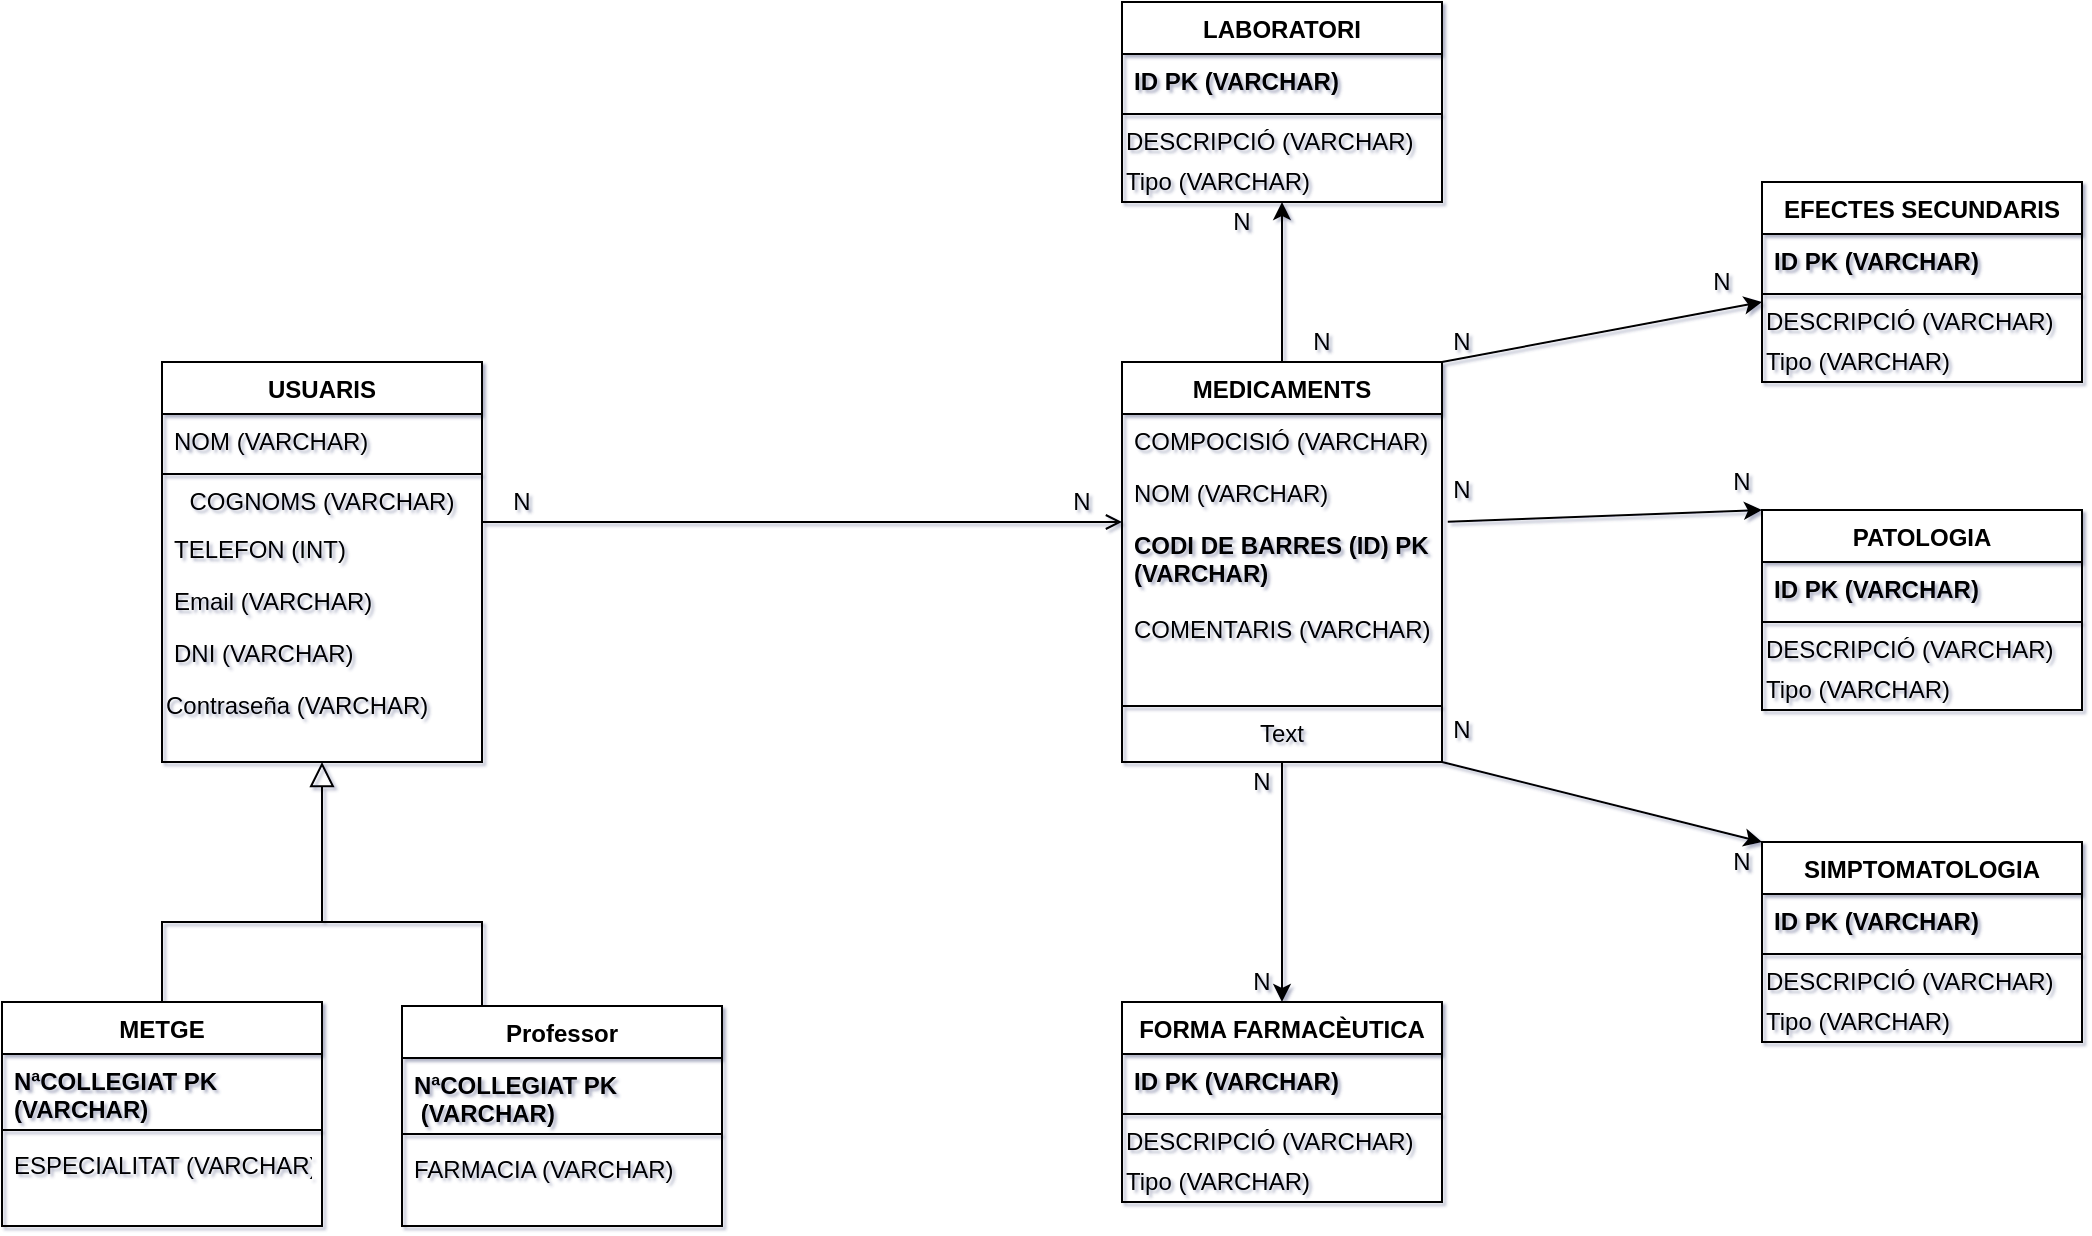 <mxfile version="13.10.5" type="google"><diagram id="C5RBs43oDa-KdzZeNtuy" name="Page-1"><mxGraphModel dx="528" dy="1444" grid="1" gridSize="5" guides="1" tooltips="1" connect="1" arrows="1" fold="1" page="1" pageScale="1" pageWidth="827" pageHeight="1169" background="#FFFFFF" math="0" shadow="1"><root><mxCell id="WIyWlLk6GJQsqaUBKTNV-0"/><mxCell id="WIyWlLk6GJQsqaUBKTNV-1" parent="WIyWlLk6GJQsqaUBKTNV-0"/><mxCell id="zkfFHV4jXpPFQw0GAbJ--0" value="USUARIS" style="swimlane;fontStyle=1;align=center;verticalAlign=top;childLayout=stackLayout;horizontal=1;startSize=26;horizontalStack=0;resizeParent=1;resizeLast=0;collapsible=1;marginBottom=0;rounded=0;shadow=0;strokeWidth=1;" parent="WIyWlLk6GJQsqaUBKTNV-1" vertex="1"><mxGeometry x="200" y="40" width="160" height="200" as="geometry"><mxRectangle x="220" y="120" width="160" height="26" as="alternateBounds"/></mxGeometry></mxCell><mxCell id="zkfFHV4jXpPFQw0GAbJ--1" value="NOM (VARCHAR)" style="text;align=left;verticalAlign=top;spacingLeft=4;spacingRight=4;overflow=hidden;rotatable=0;points=[[0,0.5],[1,0.5]];portConstraint=eastwest;" parent="zkfFHV4jXpPFQw0GAbJ--0" vertex="1"><mxGeometry y="26" width="160" height="26" as="geometry"/></mxCell><mxCell id="zkfFHV4jXpPFQw0GAbJ--4" value="" style="line;html=1;strokeWidth=1;align=left;verticalAlign=middle;spacingTop=-1;spacingLeft=3;spacingRight=3;rotatable=0;labelPosition=right;points=[];portConstraint=eastwest;" parent="zkfFHV4jXpPFQw0GAbJ--0" vertex="1"><mxGeometry y="52" width="160" height="8" as="geometry"/></mxCell><mxCell id="QDbhDl1v0m3FQTJpYOVK-0" value="&lt;span style=&quot;text-align: left&quot;&gt;COGNOMS&amp;nbsp;&lt;/span&gt;&lt;span style=&quot;text-align: left&quot;&gt;(VARCHAR)&lt;/span&gt;" style="text;html=1;strokeColor=none;fillColor=none;align=center;verticalAlign=middle;whiteSpace=wrap;rounded=0;" vertex="1" parent="zkfFHV4jXpPFQw0GAbJ--0"><mxGeometry y="60" width="160" height="20" as="geometry"/></mxCell><mxCell id="zkfFHV4jXpPFQw0GAbJ--2" value="TELEFON (INT)" style="text;align=left;verticalAlign=top;spacingLeft=4;spacingRight=4;overflow=hidden;rotatable=0;points=[[0,0.5],[1,0.5]];portConstraint=eastwest;rounded=0;shadow=0;html=0;" parent="zkfFHV4jXpPFQw0GAbJ--0" vertex="1"><mxGeometry y="80" width="160" height="26" as="geometry"/></mxCell><mxCell id="zkfFHV4jXpPFQw0GAbJ--3" value="Email (VARCHAR)&#10; " style="text;align=left;verticalAlign=top;spacingLeft=4;spacingRight=4;overflow=hidden;rotatable=0;points=[[0,0.5],[1,0.5]];portConstraint=eastwest;rounded=0;shadow=0;html=0;" parent="zkfFHV4jXpPFQw0GAbJ--0" vertex="1"><mxGeometry y="106" width="160" height="26" as="geometry"/></mxCell><mxCell id="zkfFHV4jXpPFQw0GAbJ--5" value="DNI (VARCHAR)" style="text;align=left;verticalAlign=top;spacingLeft=4;spacingRight=4;overflow=hidden;rotatable=0;points=[[0,0.5],[1,0.5]];portConstraint=eastwest;" parent="zkfFHV4jXpPFQw0GAbJ--0" vertex="1"><mxGeometry y="132" width="160" height="30" as="geometry"/></mxCell><mxCell id="huAuN8uMMfKfe6EghYKI-7" value="Contraseña&amp;nbsp;&lt;span&gt;(VARCHAR)&lt;/span&gt;" style="text;html=1;strokeColor=none;fillColor=none;align=left;verticalAlign=middle;whiteSpace=wrap;rounded=0;" parent="zkfFHV4jXpPFQw0GAbJ--0" vertex="1"><mxGeometry y="162" width="160" height="20" as="geometry"/></mxCell><mxCell id="zkfFHV4jXpPFQw0GAbJ--6" value="METGE" style="swimlane;fontStyle=1;align=center;verticalAlign=top;childLayout=stackLayout;horizontal=1;startSize=26;horizontalStack=0;resizeParent=1;resizeLast=0;collapsible=1;marginBottom=0;rounded=0;shadow=0;strokeWidth=1;" parent="WIyWlLk6GJQsqaUBKTNV-1" vertex="1"><mxGeometry x="120" y="360" width="160" height="112" as="geometry"><mxRectangle x="130" y="380" width="160" height="26" as="alternateBounds"/></mxGeometry></mxCell><mxCell id="zkfFHV4jXpPFQw0GAbJ--8" value="NªCOLLEGIAT PK&#10;(VARCHAR)" style="text;align=left;verticalAlign=top;spacingLeft=4;spacingRight=4;overflow=hidden;rotatable=0;points=[[0,0.5],[1,0.5]];portConstraint=eastwest;rounded=0;shadow=0;html=0;fontStyle=1" parent="zkfFHV4jXpPFQw0GAbJ--6" vertex="1"><mxGeometry y="26" width="160" height="34" as="geometry"/></mxCell><mxCell id="zkfFHV4jXpPFQw0GAbJ--9" value="" style="line;html=1;strokeWidth=1;align=left;verticalAlign=middle;spacingTop=-1;spacingLeft=3;spacingRight=3;rotatable=0;labelPosition=right;points=[];portConstraint=eastwest;" parent="zkfFHV4jXpPFQw0GAbJ--6" vertex="1"><mxGeometry y="60" width="160" height="8" as="geometry"/></mxCell><mxCell id="zkfFHV4jXpPFQw0GAbJ--7" value="ESPECIALITAT (VARCHAR)" style="text;align=left;verticalAlign=top;spacingLeft=4;spacingRight=4;overflow=hidden;rotatable=0;points=[[0,0.5],[1,0.5]];portConstraint=eastwest;" parent="zkfFHV4jXpPFQw0GAbJ--6" vertex="1"><mxGeometry y="68" width="160" height="26" as="geometry"/></mxCell><mxCell id="zkfFHV4jXpPFQw0GAbJ--12" value="" style="endArrow=none;endSize=10;endFill=0;shadow=0;strokeWidth=1;rounded=0;edgeStyle=elbowEdgeStyle;elbow=vertical;" parent="WIyWlLk6GJQsqaUBKTNV-1" source="zkfFHV4jXpPFQw0GAbJ--6" edge="1"><mxGeometry width="160" relative="1" as="geometry"><mxPoint x="200" y="203" as="sourcePoint"/><mxPoint x="280" y="320" as="targetPoint"/><Array as="points"><mxPoint x="200" y="320"/></Array></mxGeometry></mxCell><mxCell id="zkfFHV4jXpPFQw0GAbJ--13" value="Professor" style="swimlane;fontStyle=1;align=center;verticalAlign=top;childLayout=stackLayout;horizontal=1;startSize=26;horizontalStack=0;resizeParent=1;resizeLast=0;collapsible=1;marginBottom=0;rounded=0;shadow=0;strokeWidth=1;" parent="WIyWlLk6GJQsqaUBKTNV-1" vertex="1"><mxGeometry x="320" y="362" width="160" height="110" as="geometry"><mxRectangle x="340" y="380" width="170" height="26" as="alternateBounds"/></mxGeometry></mxCell><mxCell id="huAuN8uMMfKfe6EghYKI-12" value="NªCOLLEGIAT PK&#10; (VARCHAR)" style="text;align=left;verticalAlign=top;spacingLeft=4;spacingRight=4;overflow=hidden;rotatable=0;points=[[0,0.5],[1,0.5]];portConstraint=eastwest;rounded=0;shadow=0;html=0;fontStyle=1" parent="zkfFHV4jXpPFQw0GAbJ--13" vertex="1"><mxGeometry y="26" width="160" height="34" as="geometry"/></mxCell><mxCell id="zkfFHV4jXpPFQw0GAbJ--15" value="" style="line;html=1;strokeWidth=1;align=left;verticalAlign=middle;spacingTop=-1;spacingLeft=3;spacingRight=3;rotatable=0;labelPosition=right;points=[];portConstraint=eastwest;" parent="zkfFHV4jXpPFQw0GAbJ--13" vertex="1"><mxGeometry y="60" width="160" height="8" as="geometry"/></mxCell><mxCell id="zkfFHV4jXpPFQw0GAbJ--14" value="FARMACIA (VARCHAR)" style="text;align=left;verticalAlign=top;spacingLeft=4;spacingRight=4;overflow=hidden;rotatable=0;points=[[0,0.5],[1,0.5]];portConstraint=eastwest;" parent="zkfFHV4jXpPFQw0GAbJ--13" vertex="1"><mxGeometry y="68" width="160" height="26" as="geometry"/></mxCell><mxCell id="zkfFHV4jXpPFQw0GAbJ--16" value="" style="endArrow=block;endSize=10;endFill=0;shadow=0;strokeWidth=1;rounded=0;edgeStyle=elbowEdgeStyle;elbow=vertical;entryX=0.5;entryY=1;entryDx=0;entryDy=0;" parent="WIyWlLk6GJQsqaUBKTNV-1" source="zkfFHV4jXpPFQw0GAbJ--13" target="zkfFHV4jXpPFQw0GAbJ--0" edge="1"><mxGeometry width="160" relative="1" as="geometry"><mxPoint x="210" y="373" as="sourcePoint"/><mxPoint x="310" y="271" as="targetPoint"/><Array as="points"><mxPoint x="360" y="320"/><mxPoint x="360" y="330"/><mxPoint x="400" y="320"/><mxPoint x="280" y="320"/><mxPoint x="400" y="300"/></Array></mxGeometry></mxCell><mxCell id="zkfFHV4jXpPFQw0GAbJ--17" value="MEDICAMENTS" style="swimlane;fontStyle=1;align=center;verticalAlign=top;childLayout=stackLayout;horizontal=1;startSize=26;horizontalStack=0;resizeParent=1;resizeLast=0;collapsible=1;marginBottom=0;rounded=0;shadow=0;strokeWidth=1;" parent="WIyWlLk6GJQsqaUBKTNV-1" vertex="1"><mxGeometry x="680" y="40" width="160" height="200" as="geometry"><mxRectangle x="550" y="140" width="160" height="26" as="alternateBounds"/></mxGeometry></mxCell><mxCell id="zkfFHV4jXpPFQw0GAbJ--18" value="COMPOCISIÓ (VARCHAR)" style="text;align=left;verticalAlign=top;spacingLeft=4;spacingRight=4;overflow=hidden;rotatable=0;points=[[0,0.5],[1,0.5]];portConstraint=eastwest;" parent="zkfFHV4jXpPFQw0GAbJ--17" vertex="1"><mxGeometry y="26" width="160" height="26" as="geometry"/></mxCell><mxCell id="zkfFHV4jXpPFQw0GAbJ--19" value="NOM (VARCHAR)" style="text;align=left;verticalAlign=top;spacingLeft=4;spacingRight=4;overflow=hidden;rotatable=0;points=[[0,0.5],[1,0.5]];portConstraint=eastwest;rounded=0;shadow=0;html=0;" parent="zkfFHV4jXpPFQw0GAbJ--17" vertex="1"><mxGeometry y="52" width="160" height="26" as="geometry"/></mxCell><mxCell id="zkfFHV4jXpPFQw0GAbJ--20" value="CODI DE BARRES (ID) PK&#10;(VARCHAR)" style="text;align=left;verticalAlign=top;spacingLeft=4;spacingRight=4;overflow=hidden;rotatable=0;points=[[0,0.5],[1,0.5]];portConstraint=eastwest;rounded=0;shadow=0;html=0;fontStyle=1" parent="zkfFHV4jXpPFQw0GAbJ--17" vertex="1"><mxGeometry y="78" width="160" height="42" as="geometry"/></mxCell><mxCell id="zkfFHV4jXpPFQw0GAbJ--22" value="COMENTARIS (VARCHAR)" style="text;align=left;verticalAlign=top;spacingLeft=4;spacingRight=4;overflow=hidden;rotatable=0;points=[[0,0.5],[1,0.5]];portConstraint=eastwest;rounded=0;shadow=0;html=0;" parent="zkfFHV4jXpPFQw0GAbJ--17" vertex="1"><mxGeometry y="120" width="160" height="26" as="geometry"/></mxCell><mxCell id="zkfFHV4jXpPFQw0GAbJ--25" value="  " style="text;align=left;verticalAlign=top;spacingLeft=4;spacingRight=4;overflow=hidden;rotatable=0;points=[[0,0.5],[1,0.5]];portConstraint=eastwest;" parent="zkfFHV4jXpPFQw0GAbJ--17" vertex="1"><mxGeometry y="146" width="160" height="22" as="geometry"/></mxCell><mxCell id="zkfFHV4jXpPFQw0GAbJ--23" value="" style="line;html=1;strokeWidth=1;align=left;verticalAlign=middle;spacingTop=-1;spacingLeft=3;spacingRight=3;rotatable=0;labelPosition=right;points=[];portConstraint=eastwest;" parent="zkfFHV4jXpPFQw0GAbJ--17" vertex="1"><mxGeometry y="168" width="160" height="8" as="geometry"/></mxCell><mxCell id="huAuN8uMMfKfe6EghYKI-13" value="Text" style="text;html=1;strokeColor=none;fillColor=none;align=center;verticalAlign=middle;whiteSpace=wrap;rounded=0;" parent="zkfFHV4jXpPFQw0GAbJ--17" vertex="1"><mxGeometry y="176" width="160" height="20" as="geometry"/></mxCell><mxCell id="zkfFHV4jXpPFQw0GAbJ--26" value="" style="endArrow=open;shadow=0;strokeWidth=1;rounded=0;endFill=1;edgeStyle=elbowEdgeStyle;elbow=vertical;" parent="WIyWlLk6GJQsqaUBKTNV-1" source="zkfFHV4jXpPFQw0GAbJ--0" target="zkfFHV4jXpPFQw0GAbJ--17" edge="1"><mxGeometry x="0.5" y="41" relative="1" as="geometry"><mxPoint x="380" y="192" as="sourcePoint"/><mxPoint x="540" y="192" as="targetPoint"/><mxPoint x="-40" y="32" as="offset"/><Array as="points"><mxPoint x="540" y="120"/></Array></mxGeometry></mxCell><mxCell id="huAuN8uMMfKfe6EghYKI-14" value="FORMA FARMACÈUTICA&#10;" style="swimlane;fontStyle=1;align=center;verticalAlign=top;childLayout=stackLayout;horizontal=1;startSize=26;horizontalStack=0;resizeParent=1;resizeParentMax=0;resizeLast=0;collapsible=1;marginBottom=0;" parent="WIyWlLk6GJQsqaUBKTNV-1" vertex="1"><mxGeometry x="680" y="360" width="160" height="100" as="geometry"/></mxCell><mxCell id="huAuN8uMMfKfe6EghYKI-15" value="ID PK (VARCHAR)" style="text;strokeColor=none;fillColor=none;align=left;verticalAlign=top;spacingLeft=4;spacingRight=4;overflow=hidden;rotatable=0;points=[[0,0.5],[1,0.5]];portConstraint=eastwest;fontStyle=1" parent="huAuN8uMMfKfe6EghYKI-14" vertex="1"><mxGeometry y="26" width="160" height="26" as="geometry"/></mxCell><mxCell id="huAuN8uMMfKfe6EghYKI-16" value="" style="line;strokeWidth=1;fillColor=none;align=left;verticalAlign=middle;spacingTop=-1;spacingLeft=3;spacingRight=3;rotatable=0;labelPosition=right;points=[];portConstraint=eastwest;" parent="huAuN8uMMfKfe6EghYKI-14" vertex="1"><mxGeometry y="52" width="160" height="8" as="geometry"/></mxCell><mxCell id="huAuN8uMMfKfe6EghYKI-29" value="DESCRIPCIÓ&amp;nbsp;&lt;span&gt;(VARCHAR)&lt;/span&gt;" style="text;html=1;strokeColor=none;fillColor=none;align=left;verticalAlign=middle;whiteSpace=wrap;rounded=0;" parent="huAuN8uMMfKfe6EghYKI-14" vertex="1"><mxGeometry y="60" width="160" height="20" as="geometry"/></mxCell><mxCell id="huAuN8uMMfKfe6EghYKI-18" value="Tipo&amp;nbsp;&lt;span&gt;(VARCHAR)&lt;/span&gt;" style="text;html=1;strokeColor=none;fillColor=none;align=left;verticalAlign=middle;whiteSpace=wrap;rounded=0;" parent="huAuN8uMMfKfe6EghYKI-14" vertex="1"><mxGeometry y="80" width="160" height="20" as="geometry"/></mxCell><mxCell id="huAuN8uMMfKfe6EghYKI-19" value="SIMPTOMATOLOGIA" style="swimlane;fontStyle=1;align=center;verticalAlign=top;childLayout=stackLayout;horizontal=1;startSize=26;horizontalStack=0;resizeParent=1;resizeParentMax=0;resizeLast=0;collapsible=1;marginBottom=0;" parent="WIyWlLk6GJQsqaUBKTNV-1" vertex="1"><mxGeometry x="1000" y="280" width="160" height="100" as="geometry"/></mxCell><mxCell id="huAuN8uMMfKfe6EghYKI-20" value="ID PK (VARCHAR)" style="text;strokeColor=none;fillColor=none;align=left;verticalAlign=top;spacingLeft=4;spacingRight=4;overflow=hidden;rotatable=0;points=[[0,0.5],[1,0.5]];portConstraint=eastwest;fontStyle=1" parent="huAuN8uMMfKfe6EghYKI-19" vertex="1"><mxGeometry y="26" width="160" height="26" as="geometry"/></mxCell><mxCell id="huAuN8uMMfKfe6EghYKI-22" value="" style="line;strokeWidth=1;fillColor=none;align=left;verticalAlign=middle;spacingTop=-1;spacingLeft=3;spacingRight=3;rotatable=0;labelPosition=right;points=[];portConstraint=eastwest;" parent="huAuN8uMMfKfe6EghYKI-19" vertex="1"><mxGeometry y="52" width="160" height="8" as="geometry"/></mxCell><mxCell id="huAuN8uMMfKfe6EghYKI-30" value="DESCRIPCIÓ&amp;nbsp;&lt;span&gt;(VARCHAR)&lt;/span&gt;" style="text;html=1;strokeColor=none;fillColor=none;align=left;verticalAlign=middle;whiteSpace=wrap;rounded=0;" parent="huAuN8uMMfKfe6EghYKI-19" vertex="1"><mxGeometry y="60" width="160" height="20" as="geometry"/></mxCell><mxCell id="huAuN8uMMfKfe6EghYKI-21" value="Tipo&amp;nbsp;&lt;span&gt;(VARCHAR)&lt;/span&gt;" style="text;html=1;strokeColor=none;fillColor=none;align=left;verticalAlign=middle;whiteSpace=wrap;rounded=0;" parent="huAuN8uMMfKfe6EghYKI-19" vertex="1"><mxGeometry y="80" width="160" height="20" as="geometry"/></mxCell><mxCell id="huAuN8uMMfKfe6EghYKI-24" value="EFECTES SECUNDARIS" style="swimlane;fontStyle=1;align=center;verticalAlign=top;childLayout=stackLayout;horizontal=1;startSize=26;horizontalStack=0;resizeParent=1;resizeParentMax=0;resizeLast=0;collapsible=1;marginBottom=0;" parent="WIyWlLk6GJQsqaUBKTNV-1" vertex="1"><mxGeometry x="1000" y="-50" width="160" height="100" as="geometry"/></mxCell><mxCell id="huAuN8uMMfKfe6EghYKI-25" value="ID PK (VARCHAR)" style="text;strokeColor=none;fillColor=none;align=left;verticalAlign=top;spacingLeft=4;spacingRight=4;overflow=hidden;rotatable=0;points=[[0,0.5],[1,0.5]];portConstraint=eastwest;fontStyle=1" parent="huAuN8uMMfKfe6EghYKI-24" vertex="1"><mxGeometry y="26" width="160" height="26" as="geometry"/></mxCell><mxCell id="huAuN8uMMfKfe6EghYKI-27" value="" style="line;strokeWidth=1;fillColor=none;align=left;verticalAlign=middle;spacingTop=-1;spacingLeft=3;spacingRight=3;rotatable=0;labelPosition=right;points=[];portConstraint=eastwest;" parent="huAuN8uMMfKfe6EghYKI-24" vertex="1"><mxGeometry y="52" width="160" height="8" as="geometry"/></mxCell><mxCell id="huAuN8uMMfKfe6EghYKI-31" value="DESCRIPCIÓ&amp;nbsp;&lt;span&gt;(VARCHAR)&lt;/span&gt;" style="text;html=1;strokeColor=none;fillColor=none;align=left;verticalAlign=middle;whiteSpace=wrap;rounded=0;" parent="huAuN8uMMfKfe6EghYKI-24" vertex="1"><mxGeometry y="60" width="160" height="20" as="geometry"/></mxCell><mxCell id="huAuN8uMMfKfe6EghYKI-26" value="Tipo&amp;nbsp;&lt;span&gt;(VARCHAR)&lt;/span&gt;" style="text;html=1;strokeColor=none;fillColor=none;align=left;verticalAlign=middle;whiteSpace=wrap;rounded=0;" parent="huAuN8uMMfKfe6EghYKI-24" vertex="1"><mxGeometry y="80" width="160" height="20" as="geometry"/></mxCell><mxCell id="huAuN8uMMfKfe6EghYKI-32" value="PATOLOGIA" style="swimlane;fontStyle=1;align=center;verticalAlign=top;childLayout=stackLayout;horizontal=1;startSize=26;horizontalStack=0;resizeParent=1;resizeParentMax=0;resizeLast=0;collapsible=1;marginBottom=0;" parent="WIyWlLk6GJQsqaUBKTNV-1" vertex="1"><mxGeometry x="1000" y="114" width="160" height="100" as="geometry"/></mxCell><mxCell id="huAuN8uMMfKfe6EghYKI-33" value="ID PK (VARCHAR)" style="text;strokeColor=none;fillColor=none;align=left;verticalAlign=top;spacingLeft=4;spacingRight=4;overflow=hidden;rotatable=0;points=[[0,0.5],[1,0.5]];portConstraint=eastwest;fontStyle=1" parent="huAuN8uMMfKfe6EghYKI-32" vertex="1"><mxGeometry y="26" width="160" height="26" as="geometry"/></mxCell><mxCell id="huAuN8uMMfKfe6EghYKI-36" value="" style="line;strokeWidth=1;fillColor=none;align=left;verticalAlign=middle;spacingTop=-1;spacingLeft=3;spacingRight=3;rotatable=0;labelPosition=right;points=[];portConstraint=eastwest;" parent="huAuN8uMMfKfe6EghYKI-32" vertex="1"><mxGeometry y="52" width="160" height="8" as="geometry"/></mxCell><mxCell id="huAuN8uMMfKfe6EghYKI-34" value="DESCRIPCIÓ&amp;nbsp;&lt;span&gt;(VARCHAR)&lt;/span&gt;" style="text;html=1;strokeColor=none;fillColor=none;align=left;verticalAlign=middle;whiteSpace=wrap;rounded=0;" parent="huAuN8uMMfKfe6EghYKI-32" vertex="1"><mxGeometry y="60" width="160" height="20" as="geometry"/></mxCell><mxCell id="huAuN8uMMfKfe6EghYKI-35" value="Tipo&amp;nbsp;&lt;span&gt;(VARCHAR)&lt;/span&gt;" style="text;html=1;strokeColor=none;fillColor=none;align=left;verticalAlign=middle;whiteSpace=wrap;rounded=0;" parent="huAuN8uMMfKfe6EghYKI-32" vertex="1"><mxGeometry y="80" width="160" height="20" as="geometry"/></mxCell><mxCell id="huAuN8uMMfKfe6EghYKI-38" value="LABORATORI" style="swimlane;fontStyle=1;align=center;verticalAlign=top;childLayout=stackLayout;horizontal=1;startSize=26;horizontalStack=0;resizeParent=1;resizeParentMax=0;resizeLast=0;collapsible=1;marginBottom=0;" parent="WIyWlLk6GJQsqaUBKTNV-1" vertex="1"><mxGeometry x="680" y="-140" width="160" height="100" as="geometry"/></mxCell><mxCell id="huAuN8uMMfKfe6EghYKI-39" value="ID PK (VARCHAR)" style="text;strokeColor=none;fillColor=none;align=left;verticalAlign=top;spacingLeft=4;spacingRight=4;overflow=hidden;rotatable=0;points=[[0,0.5],[1,0.5]];portConstraint=eastwest;fontStyle=1" parent="huAuN8uMMfKfe6EghYKI-38" vertex="1"><mxGeometry y="26" width="160" height="26" as="geometry"/></mxCell><mxCell id="huAuN8uMMfKfe6EghYKI-42" value="" style="line;strokeWidth=1;fillColor=none;align=left;verticalAlign=middle;spacingTop=-1;spacingLeft=3;spacingRight=3;rotatable=0;labelPosition=right;points=[];portConstraint=eastwest;" parent="huAuN8uMMfKfe6EghYKI-38" vertex="1"><mxGeometry y="52" width="160" height="8" as="geometry"/></mxCell><mxCell id="huAuN8uMMfKfe6EghYKI-40" value="DESCRIPCIÓ&amp;nbsp;&lt;span&gt;(VARCHAR)&lt;/span&gt;" style="text;html=1;strokeColor=none;fillColor=none;align=left;verticalAlign=middle;whiteSpace=wrap;rounded=0;" parent="huAuN8uMMfKfe6EghYKI-38" vertex="1"><mxGeometry y="60" width="160" height="20" as="geometry"/></mxCell><mxCell id="huAuN8uMMfKfe6EghYKI-41" value="Tipo&amp;nbsp;&lt;span&gt;(VARCHAR)&lt;/span&gt;" style="text;html=1;strokeColor=none;fillColor=none;align=left;verticalAlign=middle;whiteSpace=wrap;rounded=0;" parent="huAuN8uMMfKfe6EghYKI-38" vertex="1"><mxGeometry y="80" width="160" height="20" as="geometry"/></mxCell><mxCell id="huAuN8uMMfKfe6EghYKI-44" value="" style="endArrow=classic;html=1;align=center;exitX=0.5;exitY=1;exitDx=0;exitDy=0;entryX=0.5;entryY=0;entryDx=0;entryDy=0;" parent="WIyWlLk6GJQsqaUBKTNV-1" source="zkfFHV4jXpPFQw0GAbJ--17" target="huAuN8uMMfKfe6EghYKI-14" edge="1"><mxGeometry width="50" height="50" relative="1" as="geometry"><mxPoint x="550" y="300" as="sourcePoint"/><mxPoint x="600" y="250" as="targetPoint"/></mxGeometry></mxCell><mxCell id="huAuN8uMMfKfe6EghYKI-46" value="" style="endArrow=classic;html=1;align=center;exitX=0.5;exitY=0;exitDx=0;exitDy=0;entryX=1;entryY=0;entryDx=0;entryDy=0;" parent="WIyWlLk6GJQsqaUBKTNV-1" source="zkfFHV4jXpPFQw0GAbJ--17" target="huAuN8uMMfKfe6EghYKI-50" edge="1"><mxGeometry width="50" height="50" relative="1" as="geometry"><mxPoint x="770" y="250" as="sourcePoint"/><mxPoint x="760" y="4" as="targetPoint"/></mxGeometry></mxCell><mxCell id="huAuN8uMMfKfe6EghYKI-47" value="" style="endArrow=classic;html=1;align=center;exitX=1;exitY=1;exitDx=0;exitDy=0;entryX=0;entryY=0;entryDx=0;entryDy=0;" parent="WIyWlLk6GJQsqaUBKTNV-1" source="zkfFHV4jXpPFQw0GAbJ--17" target="huAuN8uMMfKfe6EghYKI-19" edge="1"><mxGeometry width="50" height="50" relative="1" as="geometry"><mxPoint x="770" y="250" as="sourcePoint"/><mxPoint x="770" y="370" as="targetPoint"/></mxGeometry></mxCell><mxCell id="huAuN8uMMfKfe6EghYKI-48" value="" style="endArrow=classic;html=1;align=center;exitX=1;exitY=0;exitDx=0;exitDy=0;entryX=0;entryY=0;entryDx=0;entryDy=0;" parent="WIyWlLk6GJQsqaUBKTNV-1" source="zkfFHV4jXpPFQw0GAbJ--17" target="huAuN8uMMfKfe6EghYKI-31" edge="1"><mxGeometry width="50" height="50" relative="1" as="geometry"><mxPoint x="780" y="260" as="sourcePoint"/><mxPoint x="780" y="380" as="targetPoint"/></mxGeometry></mxCell><mxCell id="huAuN8uMMfKfe6EghYKI-49" value="" style="endArrow=classic;html=1;align=center;exitX=1.018;exitY=0.045;exitDx=0;exitDy=0;entryX=0;entryY=0;entryDx=0;entryDy=0;exitPerimeter=0;" parent="WIyWlLk6GJQsqaUBKTNV-1" source="zkfFHV4jXpPFQw0GAbJ--20" target="huAuN8uMMfKfe6EghYKI-32" edge="1"><mxGeometry width="50" height="50" relative="1" as="geometry"><mxPoint x="790" y="270" as="sourcePoint"/><mxPoint x="790" y="390" as="targetPoint"/></mxGeometry></mxCell><mxCell id="huAuN8uMMfKfe6EghYKI-50" value="N" style="text;html=1;strokeColor=none;fillColor=none;align=center;verticalAlign=middle;whiteSpace=wrap;rounded=0;" parent="WIyWlLk6GJQsqaUBKTNV-1" vertex="1"><mxGeometry x="720" y="-40" width="40" height="20" as="geometry"/></mxCell><mxCell id="huAuN8uMMfKfe6EghYKI-52" value="N" style="text;html=1;strokeColor=none;fillColor=none;align=center;verticalAlign=middle;whiteSpace=wrap;rounded=0;" parent="WIyWlLk6GJQsqaUBKTNV-1" vertex="1"><mxGeometry x="760" y="20" width="40" height="20" as="geometry"/></mxCell><mxCell id="huAuN8uMMfKfe6EghYKI-53" value="N" style="text;html=1;strokeColor=none;fillColor=none;align=center;verticalAlign=middle;whiteSpace=wrap;rounded=0;" parent="WIyWlLk6GJQsqaUBKTNV-1" vertex="1"><mxGeometry x="830" y="20" width="40" height="20" as="geometry"/></mxCell><mxCell id="huAuN8uMMfKfe6EghYKI-54" value="N" style="text;html=1;strokeColor=none;fillColor=none;align=center;verticalAlign=middle;whiteSpace=wrap;rounded=0;" parent="WIyWlLk6GJQsqaUBKTNV-1" vertex="1"><mxGeometry x="960" y="-10" width="40" height="20" as="geometry"/></mxCell><mxCell id="huAuN8uMMfKfe6EghYKI-55" value="N" style="text;html=1;strokeColor=none;fillColor=none;align=center;verticalAlign=middle;whiteSpace=wrap;rounded=0;" parent="WIyWlLk6GJQsqaUBKTNV-1" vertex="1"><mxGeometry x="970" y="90" width="40" height="20" as="geometry"/></mxCell><mxCell id="huAuN8uMMfKfe6EghYKI-56" value="N" style="text;html=1;strokeColor=none;fillColor=none;align=center;verticalAlign=middle;whiteSpace=wrap;rounded=0;" parent="WIyWlLk6GJQsqaUBKTNV-1" vertex="1"><mxGeometry x="830" y="94" width="40" height="20" as="geometry"/></mxCell><mxCell id="huAuN8uMMfKfe6EghYKI-57" value="N" style="text;html=1;strokeColor=none;fillColor=none;align=center;verticalAlign=middle;whiteSpace=wrap;rounded=0;" parent="WIyWlLk6GJQsqaUBKTNV-1" vertex="1"><mxGeometry x="730" y="240" width="40" height="20" as="geometry"/></mxCell><mxCell id="huAuN8uMMfKfe6EghYKI-58" value="N" style="text;html=1;strokeColor=none;fillColor=none;align=center;verticalAlign=middle;whiteSpace=wrap;rounded=0;" parent="WIyWlLk6GJQsqaUBKTNV-1" vertex="1"><mxGeometry x="730" y="340" width="40" height="20" as="geometry"/></mxCell><mxCell id="huAuN8uMMfKfe6EghYKI-59" value="N" style="text;html=1;strokeColor=none;fillColor=none;align=center;verticalAlign=middle;whiteSpace=wrap;rounded=0;" parent="WIyWlLk6GJQsqaUBKTNV-1" vertex="1"><mxGeometry x="970" y="280" width="40" height="20" as="geometry"/></mxCell><mxCell id="huAuN8uMMfKfe6EghYKI-60" value="N" style="text;html=1;strokeColor=none;fillColor=none;align=center;verticalAlign=middle;whiteSpace=wrap;rounded=0;" parent="WIyWlLk6GJQsqaUBKTNV-1" vertex="1"><mxGeometry x="830" y="214" width="40" height="20" as="geometry"/></mxCell><mxCell id="huAuN8uMMfKfe6EghYKI-61" value="N" style="text;html=1;strokeColor=none;fillColor=none;align=center;verticalAlign=middle;whiteSpace=wrap;rounded=0;" parent="WIyWlLk6GJQsqaUBKTNV-1" vertex="1"><mxGeometry x="640" y="100" width="40" height="20" as="geometry"/></mxCell><mxCell id="huAuN8uMMfKfe6EghYKI-65" value="N" style="text;html=1;strokeColor=none;fillColor=none;align=center;verticalAlign=middle;whiteSpace=wrap;rounded=0;" parent="WIyWlLk6GJQsqaUBKTNV-1" vertex="1"><mxGeometry x="360" y="100" width="40" height="20" as="geometry"/></mxCell></root></mxGraphModel></diagram></mxfile>